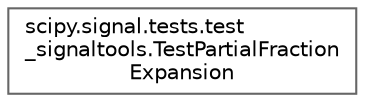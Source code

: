 digraph "Graphical Class Hierarchy"
{
 // LATEX_PDF_SIZE
  bgcolor="transparent";
  edge [fontname=Helvetica,fontsize=10,labelfontname=Helvetica,labelfontsize=10];
  node [fontname=Helvetica,fontsize=10,shape=box,height=0.2,width=0.4];
  rankdir="LR";
  Node0 [id="Node000000",label="scipy.signal.tests.test\l_signaltools.TestPartialFraction\lExpansion",height=0.2,width=0.4,color="grey40", fillcolor="white", style="filled",URL="$d3/d8b/classscipy_1_1signal_1_1tests_1_1test__signaltools_1_1TestPartialFractionExpansion.html",tooltip=" "];
}
